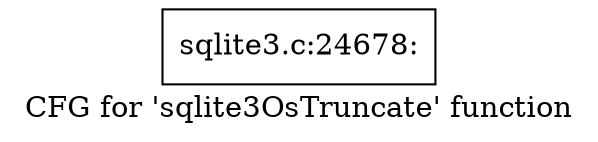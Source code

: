 digraph "CFG for 'sqlite3OsTruncate' function" {
	label="CFG for 'sqlite3OsTruncate' function";

	Node0x55c0f52d0e90 [shape=record,label="{sqlite3.c:24678:}"];
}

